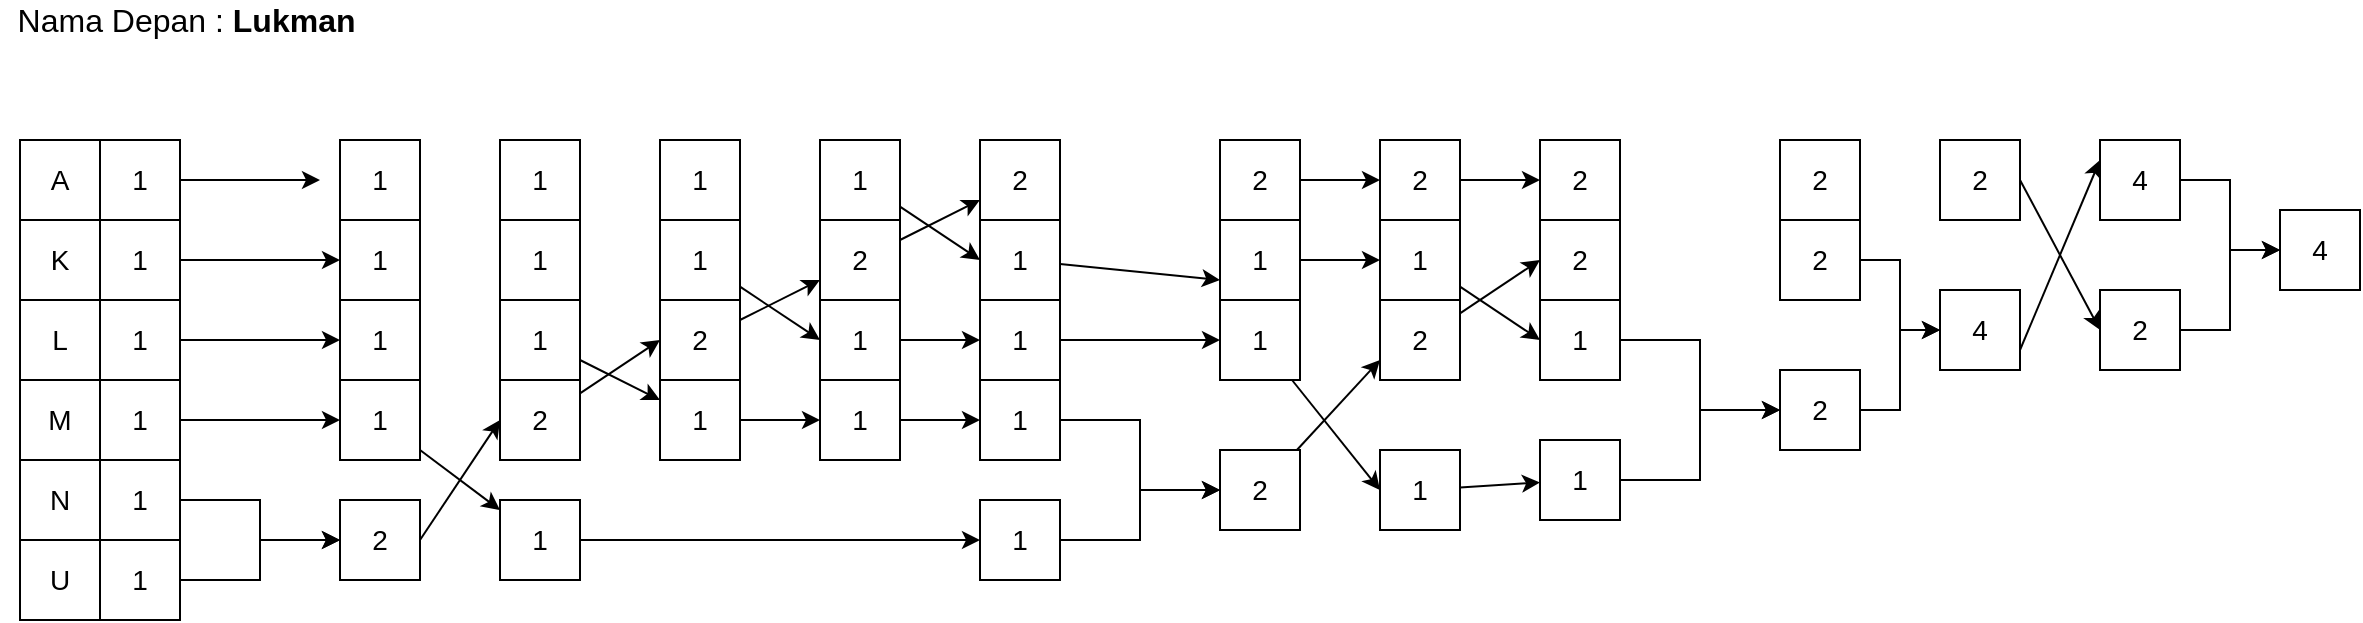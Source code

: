 <mxfile version="13.10.1" type="github">
  <diagram id="KrDxTiIuxsKZPklJdBHb" name="Page-1">
    <mxGraphModel dx="1210" dy="576" grid="1" gridSize="10" guides="1" tooltips="1" connect="1" arrows="1" fold="1" page="1" pageScale="1" pageWidth="1400" pageHeight="850" math="0" shadow="0">
      <root>
        <mxCell id="0" />
        <mxCell id="1" parent="0" />
        <mxCell id="imLu3sfdyxnJeD9b9Elo-1" value="A" style="rounded=0;whiteSpace=wrap;html=1;fontSize=14;" vertex="1" parent="1">
          <mxGeometry x="80" y="120" width="40" height="40" as="geometry" />
        </mxCell>
        <mxCell id="imLu3sfdyxnJeD9b9Elo-2" value="Nama Depan : &lt;b style=&quot;font-size: 16px;&quot;&gt;Lukman&amp;nbsp;&lt;/b&gt;" style="text;html=1;align=center;verticalAlign=middle;resizable=0;points=[];autosize=1;fontSize=16;" vertex="1" parent="1">
          <mxGeometry x="70" y="50" width="190" height="20" as="geometry" />
        </mxCell>
        <mxCell id="imLu3sfdyxnJeD9b9Elo-3" value="K" style="rounded=0;whiteSpace=wrap;html=1;fontSize=14;" vertex="1" parent="1">
          <mxGeometry x="80" y="160" width="40" height="40" as="geometry" />
        </mxCell>
        <mxCell id="imLu3sfdyxnJeD9b9Elo-4" value="L" style="rounded=0;whiteSpace=wrap;html=1;fontSize=14;" vertex="1" parent="1">
          <mxGeometry x="80" y="200" width="40" height="40" as="geometry" />
        </mxCell>
        <mxCell id="imLu3sfdyxnJeD9b9Elo-5" value="M" style="rounded=0;whiteSpace=wrap;html=1;fontSize=14;" vertex="1" parent="1">
          <mxGeometry x="80" y="240" width="40" height="40" as="geometry" />
        </mxCell>
        <mxCell id="imLu3sfdyxnJeD9b9Elo-6" value="N" style="rounded=0;whiteSpace=wrap;html=1;fontSize=14;" vertex="1" parent="1">
          <mxGeometry x="80" y="280" width="40" height="40" as="geometry" />
        </mxCell>
        <mxCell id="imLu3sfdyxnJeD9b9Elo-7" value="U" style="rounded=0;whiteSpace=wrap;html=1;fontSize=14;" vertex="1" parent="1">
          <mxGeometry x="80" y="320" width="40" height="40" as="geometry" />
        </mxCell>
        <mxCell id="imLu3sfdyxnJeD9b9Elo-49" value="" style="edgeStyle=none;rounded=0;orthogonalLoop=1;jettySize=auto;html=1;fontSize=14;" edge="1" parent="1" source="imLu3sfdyxnJeD9b9Elo-8">
          <mxGeometry relative="1" as="geometry">
            <mxPoint x="230" y="140" as="targetPoint" />
          </mxGeometry>
        </mxCell>
        <mxCell id="imLu3sfdyxnJeD9b9Elo-8" value="1" style="rounded=0;whiteSpace=wrap;html=1;fontSize=14;" vertex="1" parent="1">
          <mxGeometry x="120" y="120" width="40" height="40" as="geometry" />
        </mxCell>
        <mxCell id="imLu3sfdyxnJeD9b9Elo-47" value="" style="edgeStyle=none;rounded=0;orthogonalLoop=1;jettySize=auto;html=1;fontSize=14;entryX=0;entryY=0.5;entryDx=0;entryDy=0;" edge="1" parent="1" source="imLu3sfdyxnJeD9b9Elo-9" target="imLu3sfdyxnJeD9b9Elo-15">
          <mxGeometry relative="1" as="geometry" />
        </mxCell>
        <mxCell id="imLu3sfdyxnJeD9b9Elo-9" value="1" style="rounded=0;whiteSpace=wrap;html=1;fontSize=14;" vertex="1" parent="1">
          <mxGeometry x="120" y="160" width="40" height="40" as="geometry" />
        </mxCell>
        <mxCell id="imLu3sfdyxnJeD9b9Elo-46" value="" style="edgeStyle=none;rounded=0;orthogonalLoop=1;jettySize=auto;html=1;fontSize=14;entryX=0;entryY=0.5;entryDx=0;entryDy=0;" edge="1" parent="1" source="imLu3sfdyxnJeD9b9Elo-10" target="imLu3sfdyxnJeD9b9Elo-16">
          <mxGeometry relative="1" as="geometry" />
        </mxCell>
        <mxCell id="imLu3sfdyxnJeD9b9Elo-10" value="1" style="rounded=0;whiteSpace=wrap;html=1;fontSize=14;" vertex="1" parent="1">
          <mxGeometry x="120" y="200" width="40" height="40" as="geometry" />
        </mxCell>
        <mxCell id="imLu3sfdyxnJeD9b9Elo-45" value="" style="edgeStyle=none;rounded=0;orthogonalLoop=1;jettySize=auto;html=1;fontSize=14;" edge="1" parent="1" source="imLu3sfdyxnJeD9b9Elo-11" target="imLu3sfdyxnJeD9b9Elo-17">
          <mxGeometry relative="1" as="geometry" />
        </mxCell>
        <mxCell id="imLu3sfdyxnJeD9b9Elo-11" value="1" style="rounded=0;whiteSpace=wrap;html=1;fontSize=14;" vertex="1" parent="1">
          <mxGeometry x="120" y="240" width="40" height="40" as="geometry" />
        </mxCell>
        <mxCell id="imLu3sfdyxnJeD9b9Elo-19" value="" style="edgeStyle=orthogonalEdgeStyle;rounded=0;orthogonalLoop=1;jettySize=auto;html=1;fontSize=14;" edge="1" parent="1" source="imLu3sfdyxnJeD9b9Elo-12" target="imLu3sfdyxnJeD9b9Elo-18">
          <mxGeometry relative="1" as="geometry" />
        </mxCell>
        <mxCell id="imLu3sfdyxnJeD9b9Elo-12" value="1" style="rounded=0;whiteSpace=wrap;html=1;fontSize=14;" vertex="1" parent="1">
          <mxGeometry x="120" y="280" width="40" height="40" as="geometry" />
        </mxCell>
        <mxCell id="imLu3sfdyxnJeD9b9Elo-20" value="" style="edgeStyle=orthogonalEdgeStyle;rounded=0;orthogonalLoop=1;jettySize=auto;html=1;fontSize=14;" edge="1" parent="1" source="imLu3sfdyxnJeD9b9Elo-13" target="imLu3sfdyxnJeD9b9Elo-18">
          <mxGeometry relative="1" as="geometry" />
        </mxCell>
        <mxCell id="imLu3sfdyxnJeD9b9Elo-13" value="1" style="rounded=0;whiteSpace=wrap;html=1;fontSize=14;" vertex="1" parent="1">
          <mxGeometry x="120" y="320" width="40" height="40" as="geometry" />
        </mxCell>
        <mxCell id="imLu3sfdyxnJeD9b9Elo-14" value="1" style="rounded=0;whiteSpace=wrap;html=1;fontSize=14;" vertex="1" parent="1">
          <mxGeometry x="240" y="120" width="40" height="40" as="geometry" />
        </mxCell>
        <mxCell id="imLu3sfdyxnJeD9b9Elo-15" value="1" style="rounded=0;whiteSpace=wrap;html=1;fontSize=14;" vertex="1" parent="1">
          <mxGeometry x="240" y="160" width="40" height="40" as="geometry" />
        </mxCell>
        <mxCell id="imLu3sfdyxnJeD9b9Elo-16" value="1" style="rounded=0;whiteSpace=wrap;html=1;fontSize=14;" vertex="1" parent="1">
          <mxGeometry x="240" y="200" width="40" height="40" as="geometry" />
        </mxCell>
        <mxCell id="imLu3sfdyxnJeD9b9Elo-42" value="" style="edgeStyle=none;rounded=0;orthogonalLoop=1;jettySize=auto;html=1;fontSize=14;" edge="1" parent="1" source="imLu3sfdyxnJeD9b9Elo-17" target="imLu3sfdyxnJeD9b9Elo-37">
          <mxGeometry relative="1" as="geometry" />
        </mxCell>
        <mxCell id="imLu3sfdyxnJeD9b9Elo-17" value="1" style="rounded=0;whiteSpace=wrap;html=1;fontSize=14;" vertex="1" parent="1">
          <mxGeometry x="240" y="240" width="40" height="40" as="geometry" />
        </mxCell>
        <mxCell id="imLu3sfdyxnJeD9b9Elo-38" value="" style="edgeStyle=none;rounded=0;orthogonalLoop=1;jettySize=auto;html=1;fontSize=14;entryX=0;entryY=0.5;entryDx=0;entryDy=0;exitX=1;exitY=0.5;exitDx=0;exitDy=0;" edge="1" parent="1" source="imLu3sfdyxnJeD9b9Elo-18" target="imLu3sfdyxnJeD9b9Elo-24">
          <mxGeometry relative="1" as="geometry" />
        </mxCell>
        <mxCell id="imLu3sfdyxnJeD9b9Elo-18" value="2" style="rounded=0;whiteSpace=wrap;html=1;fontSize=14;" vertex="1" parent="1">
          <mxGeometry x="240" y="300" width="40" height="40" as="geometry" />
        </mxCell>
        <mxCell id="imLu3sfdyxnJeD9b9Elo-21" value="1" style="rounded=0;whiteSpace=wrap;html=1;fontSize=14;" vertex="1" parent="1">
          <mxGeometry x="320" y="120" width="40" height="40" as="geometry" />
        </mxCell>
        <mxCell id="imLu3sfdyxnJeD9b9Elo-22" value="1" style="rounded=0;whiteSpace=wrap;html=1;fontSize=14;" vertex="1" parent="1">
          <mxGeometry x="320" y="160" width="40" height="40" as="geometry" />
        </mxCell>
        <mxCell id="imLu3sfdyxnJeD9b9Elo-23" value="1" style="rounded=0;whiteSpace=wrap;html=1;fontSize=14;" vertex="1" parent="1">
          <mxGeometry x="320" y="200" width="40" height="40" as="geometry" />
        </mxCell>
        <mxCell id="imLu3sfdyxnJeD9b9Elo-39" value="" style="edgeStyle=none;rounded=0;orthogonalLoop=1;jettySize=auto;html=1;fontSize=14;entryX=0;entryY=0.5;entryDx=0;entryDy=0;" edge="1" parent="1" source="imLu3sfdyxnJeD9b9Elo-24" target="imLu3sfdyxnJeD9b9Elo-27">
          <mxGeometry relative="1" as="geometry" />
        </mxCell>
        <mxCell id="imLu3sfdyxnJeD9b9Elo-43" value="" style="edgeStyle=none;rounded=0;orthogonalLoop=1;jettySize=auto;html=1;fontSize=14;exitX=1;exitY=0.75;exitDx=0;exitDy=0;" edge="1" parent="1" source="imLu3sfdyxnJeD9b9Elo-23" target="imLu3sfdyxnJeD9b9Elo-28">
          <mxGeometry relative="1" as="geometry" />
        </mxCell>
        <mxCell id="imLu3sfdyxnJeD9b9Elo-24" value="2" style="rounded=0;whiteSpace=wrap;html=1;fontSize=14;" vertex="1" parent="1">
          <mxGeometry x="320" y="240" width="40" height="40" as="geometry" />
        </mxCell>
        <mxCell id="imLu3sfdyxnJeD9b9Elo-25" value="1" style="rounded=0;whiteSpace=wrap;html=1;fontSize=14;" vertex="1" parent="1">
          <mxGeometry x="400" y="120" width="40" height="40" as="geometry" />
        </mxCell>
        <mxCell id="imLu3sfdyxnJeD9b9Elo-53" style="edgeStyle=none;rounded=0;orthogonalLoop=1;jettySize=auto;html=1;entryX=0;entryY=0.5;entryDx=0;entryDy=0;fontSize=14;" edge="1" parent="1" source="imLu3sfdyxnJeD9b9Elo-26" target="imLu3sfdyxnJeD9b9Elo-31">
          <mxGeometry relative="1" as="geometry" />
        </mxCell>
        <mxCell id="imLu3sfdyxnJeD9b9Elo-26" value="1" style="rounded=0;whiteSpace=wrap;html=1;fontSize=14;" vertex="1" parent="1">
          <mxGeometry x="400" y="160" width="40" height="40" as="geometry" />
        </mxCell>
        <mxCell id="imLu3sfdyxnJeD9b9Elo-40" value="" style="edgeStyle=none;rounded=0;orthogonalLoop=1;jettySize=auto;html=1;fontSize=14;entryX=0;entryY=0.75;entryDx=0;entryDy=0;" edge="1" parent="1" source="imLu3sfdyxnJeD9b9Elo-27" target="imLu3sfdyxnJeD9b9Elo-30">
          <mxGeometry relative="1" as="geometry" />
        </mxCell>
        <mxCell id="imLu3sfdyxnJeD9b9Elo-27" value="2" style="rounded=0;whiteSpace=wrap;html=1;fontSize=14;" vertex="1" parent="1">
          <mxGeometry x="400" y="200" width="40" height="40" as="geometry" />
        </mxCell>
        <mxCell id="imLu3sfdyxnJeD9b9Elo-44" value="" style="edgeStyle=none;rounded=0;orthogonalLoop=1;jettySize=auto;html=1;fontSize=14;" edge="1" parent="1" source="imLu3sfdyxnJeD9b9Elo-28" target="imLu3sfdyxnJeD9b9Elo-32">
          <mxGeometry relative="1" as="geometry" />
        </mxCell>
        <mxCell id="imLu3sfdyxnJeD9b9Elo-28" value="1" style="rounded=0;whiteSpace=wrap;html=1;fontSize=14;" vertex="1" parent="1">
          <mxGeometry x="400" y="240" width="40" height="40" as="geometry" />
        </mxCell>
        <mxCell id="imLu3sfdyxnJeD9b9Elo-54" value="" style="edgeStyle=none;rounded=0;orthogonalLoop=1;jettySize=auto;html=1;fontSize=14;entryX=0;entryY=0.5;entryDx=0;entryDy=0;" edge="1" parent="1" source="imLu3sfdyxnJeD9b9Elo-29" target="imLu3sfdyxnJeD9b9Elo-34">
          <mxGeometry relative="1" as="geometry" />
        </mxCell>
        <mxCell id="imLu3sfdyxnJeD9b9Elo-29" value="1" style="rounded=0;whiteSpace=wrap;html=1;fontSize=14;" vertex="1" parent="1">
          <mxGeometry x="480" y="120" width="40" height="40" as="geometry" />
        </mxCell>
        <mxCell id="imLu3sfdyxnJeD9b9Elo-41" value="" style="edgeStyle=none;rounded=0;orthogonalLoop=1;jettySize=auto;html=1;fontSize=14;entryX=0;entryY=0.75;entryDx=0;entryDy=0;" edge="1" parent="1" source="imLu3sfdyxnJeD9b9Elo-30" target="imLu3sfdyxnJeD9b9Elo-33">
          <mxGeometry relative="1" as="geometry" />
        </mxCell>
        <mxCell id="imLu3sfdyxnJeD9b9Elo-30" value="2" style="rounded=0;whiteSpace=wrap;html=1;fontSize=14;" vertex="1" parent="1">
          <mxGeometry x="480" y="160" width="40" height="40" as="geometry" />
        </mxCell>
        <mxCell id="imLu3sfdyxnJeD9b9Elo-56" value="" style="edgeStyle=none;rounded=0;orthogonalLoop=1;jettySize=auto;html=1;fontSize=14;entryX=0;entryY=0.5;entryDx=0;entryDy=0;" edge="1" parent="1" source="imLu3sfdyxnJeD9b9Elo-31" target="imLu3sfdyxnJeD9b9Elo-35">
          <mxGeometry relative="1" as="geometry" />
        </mxCell>
        <mxCell id="imLu3sfdyxnJeD9b9Elo-31" value="1" style="rounded=0;whiteSpace=wrap;html=1;fontSize=14;" vertex="1" parent="1">
          <mxGeometry x="480" y="200" width="40" height="40" as="geometry" />
        </mxCell>
        <mxCell id="imLu3sfdyxnJeD9b9Elo-55" value="" style="edgeStyle=none;rounded=0;orthogonalLoop=1;jettySize=auto;html=1;fontSize=14;" edge="1" parent="1" source="imLu3sfdyxnJeD9b9Elo-32" target="imLu3sfdyxnJeD9b9Elo-36">
          <mxGeometry relative="1" as="geometry" />
        </mxCell>
        <mxCell id="imLu3sfdyxnJeD9b9Elo-32" value="1" style="rounded=0;whiteSpace=wrap;html=1;fontSize=14;" vertex="1" parent="1">
          <mxGeometry x="480" y="240" width="40" height="40" as="geometry" />
        </mxCell>
        <mxCell id="imLu3sfdyxnJeD9b9Elo-33" value="2" style="rounded=0;whiteSpace=wrap;html=1;fontSize=14;" vertex="1" parent="1">
          <mxGeometry x="560" y="120" width="40" height="40" as="geometry" />
        </mxCell>
        <mxCell id="imLu3sfdyxnJeD9b9Elo-69" value="" style="edgeStyle=none;rounded=0;orthogonalLoop=1;jettySize=auto;html=1;fontSize=14;entryX=0;entryY=0.75;entryDx=0;entryDy=0;" edge="1" parent="1" source="imLu3sfdyxnJeD9b9Elo-34" target="imLu3sfdyxnJeD9b9Elo-61">
          <mxGeometry relative="1" as="geometry" />
        </mxCell>
        <mxCell id="imLu3sfdyxnJeD9b9Elo-34" value="1" style="rounded=0;whiteSpace=wrap;html=1;fontSize=14;" vertex="1" parent="1">
          <mxGeometry x="560" y="160" width="40" height="40" as="geometry" />
        </mxCell>
        <mxCell id="imLu3sfdyxnJeD9b9Elo-70" value="" style="edgeStyle=none;rounded=0;orthogonalLoop=1;jettySize=auto;html=1;fontSize=14;" edge="1" parent="1" source="imLu3sfdyxnJeD9b9Elo-35" target="imLu3sfdyxnJeD9b9Elo-62">
          <mxGeometry relative="1" as="geometry" />
        </mxCell>
        <mxCell id="imLu3sfdyxnJeD9b9Elo-35" value="1" style="rounded=0;whiteSpace=wrap;html=1;fontSize=14;" vertex="1" parent="1">
          <mxGeometry x="560" y="200" width="40" height="40" as="geometry" />
        </mxCell>
        <mxCell id="imLu3sfdyxnJeD9b9Elo-58" value="" style="edgeStyle=orthogonalEdgeStyle;rounded=0;orthogonalLoop=1;jettySize=auto;html=1;fontSize=14;" edge="1" parent="1" source="imLu3sfdyxnJeD9b9Elo-36" target="imLu3sfdyxnJeD9b9Elo-57">
          <mxGeometry relative="1" as="geometry" />
        </mxCell>
        <mxCell id="imLu3sfdyxnJeD9b9Elo-36" value="1" style="rounded=0;whiteSpace=wrap;html=1;fontSize=14;" vertex="1" parent="1">
          <mxGeometry x="560" y="240" width="40" height="40" as="geometry" />
        </mxCell>
        <mxCell id="imLu3sfdyxnJeD9b9Elo-52" value="" style="edgeStyle=none;rounded=0;orthogonalLoop=1;jettySize=auto;html=1;fontSize=14;" edge="1" parent="1" source="imLu3sfdyxnJeD9b9Elo-37" target="imLu3sfdyxnJeD9b9Elo-51">
          <mxGeometry relative="1" as="geometry" />
        </mxCell>
        <mxCell id="imLu3sfdyxnJeD9b9Elo-37" value="1" style="rounded=0;whiteSpace=wrap;html=1;fontSize=14;" vertex="1" parent="1">
          <mxGeometry x="320" y="300" width="40" height="40" as="geometry" />
        </mxCell>
        <mxCell id="imLu3sfdyxnJeD9b9Elo-59" value="" style="edgeStyle=orthogonalEdgeStyle;rounded=0;orthogonalLoop=1;jettySize=auto;html=1;fontSize=14;" edge="1" parent="1" source="imLu3sfdyxnJeD9b9Elo-51" target="imLu3sfdyxnJeD9b9Elo-57">
          <mxGeometry relative="1" as="geometry" />
        </mxCell>
        <mxCell id="imLu3sfdyxnJeD9b9Elo-51" value="1" style="rounded=0;whiteSpace=wrap;html=1;fontSize=14;" vertex="1" parent="1">
          <mxGeometry x="560" y="300" width="40" height="40" as="geometry" />
        </mxCell>
        <mxCell id="imLu3sfdyxnJeD9b9Elo-72" value="" style="edgeStyle=none;rounded=0;orthogonalLoop=1;jettySize=auto;html=1;fontSize=14;entryX=0;entryY=0.75;entryDx=0;entryDy=0;" edge="1" parent="1" source="imLu3sfdyxnJeD9b9Elo-57" target="imLu3sfdyxnJeD9b9Elo-65">
          <mxGeometry relative="1" as="geometry" />
        </mxCell>
        <mxCell id="imLu3sfdyxnJeD9b9Elo-57" value="2" style="rounded=0;whiteSpace=wrap;html=1;fontSize=14;" vertex="1" parent="1">
          <mxGeometry x="680" y="275" width="40" height="40" as="geometry" />
        </mxCell>
        <mxCell id="imLu3sfdyxnJeD9b9Elo-76" value="" style="edgeStyle=none;rounded=0;orthogonalLoop=1;jettySize=auto;html=1;fontSize=14;entryX=0;entryY=0.5;entryDx=0;entryDy=0;" edge="1" parent="1" source="imLu3sfdyxnJeD9b9Elo-60" target="imLu3sfdyxnJeD9b9Elo-63">
          <mxGeometry relative="1" as="geometry" />
        </mxCell>
        <mxCell id="imLu3sfdyxnJeD9b9Elo-60" value="2" style="rounded=0;whiteSpace=wrap;html=1;fontSize=14;" vertex="1" parent="1">
          <mxGeometry x="680" y="120" width="40" height="40" as="geometry" />
        </mxCell>
        <mxCell id="imLu3sfdyxnJeD9b9Elo-75" value="" style="edgeStyle=none;rounded=0;orthogonalLoop=1;jettySize=auto;html=1;fontSize=14;entryX=0;entryY=0.5;entryDx=0;entryDy=0;" edge="1" parent="1" source="imLu3sfdyxnJeD9b9Elo-61" target="imLu3sfdyxnJeD9b9Elo-64">
          <mxGeometry relative="1" as="geometry" />
        </mxCell>
        <mxCell id="imLu3sfdyxnJeD9b9Elo-61" value="1" style="rounded=0;whiteSpace=wrap;html=1;fontSize=14;" vertex="1" parent="1">
          <mxGeometry x="680" y="160" width="40" height="40" as="geometry" />
        </mxCell>
        <mxCell id="imLu3sfdyxnJeD9b9Elo-73" value="" style="edgeStyle=none;rounded=0;orthogonalLoop=1;jettySize=auto;html=1;fontSize=14;entryX=0;entryY=0.5;entryDx=0;entryDy=0;" edge="1" parent="1" source="imLu3sfdyxnJeD9b9Elo-62" target="imLu3sfdyxnJeD9b9Elo-71">
          <mxGeometry relative="1" as="geometry" />
        </mxCell>
        <mxCell id="imLu3sfdyxnJeD9b9Elo-62" value="1" style="rounded=0;whiteSpace=wrap;html=1;fontSize=14;" vertex="1" parent="1">
          <mxGeometry x="680" y="200" width="40" height="40" as="geometry" />
        </mxCell>
        <mxCell id="imLu3sfdyxnJeD9b9Elo-77" value="" style="edgeStyle=none;rounded=0;orthogonalLoop=1;jettySize=auto;html=1;fontSize=14;entryX=0;entryY=0.5;entryDx=0;entryDy=0;" edge="1" parent="1" source="imLu3sfdyxnJeD9b9Elo-63" target="imLu3sfdyxnJeD9b9Elo-66">
          <mxGeometry relative="1" as="geometry" />
        </mxCell>
        <mxCell id="imLu3sfdyxnJeD9b9Elo-63" value="2" style="rounded=0;whiteSpace=wrap;html=1;fontSize=14;" vertex="1" parent="1">
          <mxGeometry x="760" y="120" width="40" height="40" as="geometry" />
        </mxCell>
        <mxCell id="imLu3sfdyxnJeD9b9Elo-79" value="" style="edgeStyle=none;rounded=0;orthogonalLoop=1;jettySize=auto;html=1;fontSize=14;entryX=0;entryY=0.5;entryDx=0;entryDy=0;" edge="1" parent="1" source="imLu3sfdyxnJeD9b9Elo-64" target="imLu3sfdyxnJeD9b9Elo-68">
          <mxGeometry relative="1" as="geometry" />
        </mxCell>
        <mxCell id="imLu3sfdyxnJeD9b9Elo-64" value="1" style="rounded=0;whiteSpace=wrap;html=1;fontSize=14;" vertex="1" parent="1">
          <mxGeometry x="760" y="160" width="40" height="40" as="geometry" />
        </mxCell>
        <mxCell id="imLu3sfdyxnJeD9b9Elo-78" value="" style="edgeStyle=none;rounded=0;orthogonalLoop=1;jettySize=auto;html=1;fontSize=14;entryX=0;entryY=0.5;entryDx=0;entryDy=0;" edge="1" parent="1" source="imLu3sfdyxnJeD9b9Elo-65" target="imLu3sfdyxnJeD9b9Elo-67">
          <mxGeometry relative="1" as="geometry" />
        </mxCell>
        <mxCell id="imLu3sfdyxnJeD9b9Elo-65" value="2" style="rounded=0;whiteSpace=wrap;html=1;fontSize=14;" vertex="1" parent="1">
          <mxGeometry x="760" y="200" width="40" height="40" as="geometry" />
        </mxCell>
        <mxCell id="imLu3sfdyxnJeD9b9Elo-66" value="2" style="rounded=0;whiteSpace=wrap;html=1;fontSize=14;" vertex="1" parent="1">
          <mxGeometry x="840" y="120" width="40" height="40" as="geometry" />
        </mxCell>
        <mxCell id="imLu3sfdyxnJeD9b9Elo-67" value="2" style="rounded=0;whiteSpace=wrap;html=1;fontSize=14;" vertex="1" parent="1">
          <mxGeometry x="840" y="160" width="40" height="40" as="geometry" />
        </mxCell>
        <mxCell id="imLu3sfdyxnJeD9b9Elo-83" value="" style="edgeStyle=orthogonalEdgeStyle;rounded=0;orthogonalLoop=1;jettySize=auto;html=1;fontSize=14;" edge="1" parent="1" source="imLu3sfdyxnJeD9b9Elo-68" target="imLu3sfdyxnJeD9b9Elo-82">
          <mxGeometry relative="1" as="geometry" />
        </mxCell>
        <mxCell id="imLu3sfdyxnJeD9b9Elo-68" value="1" style="rounded=0;whiteSpace=wrap;html=1;fontSize=14;" vertex="1" parent="1">
          <mxGeometry x="840" y="200" width="40" height="40" as="geometry" />
        </mxCell>
        <mxCell id="imLu3sfdyxnJeD9b9Elo-81" value="" style="edgeStyle=none;rounded=0;orthogonalLoop=1;jettySize=auto;html=1;fontSize=14;" edge="1" parent="1" source="imLu3sfdyxnJeD9b9Elo-71" target="imLu3sfdyxnJeD9b9Elo-80">
          <mxGeometry relative="1" as="geometry" />
        </mxCell>
        <mxCell id="imLu3sfdyxnJeD9b9Elo-71" value="1" style="rounded=0;whiteSpace=wrap;html=1;fontSize=14;" vertex="1" parent="1">
          <mxGeometry x="760" y="275" width="40" height="40" as="geometry" />
        </mxCell>
        <mxCell id="imLu3sfdyxnJeD9b9Elo-85" value="" style="edgeStyle=orthogonalEdgeStyle;rounded=0;orthogonalLoop=1;jettySize=auto;html=1;fontSize=14;" edge="1" parent="1" source="imLu3sfdyxnJeD9b9Elo-80" target="imLu3sfdyxnJeD9b9Elo-82">
          <mxGeometry relative="1" as="geometry" />
        </mxCell>
        <mxCell id="imLu3sfdyxnJeD9b9Elo-80" value="1" style="rounded=0;whiteSpace=wrap;html=1;fontSize=14;" vertex="1" parent="1">
          <mxGeometry x="840" y="270" width="40" height="40" as="geometry" />
        </mxCell>
        <mxCell id="imLu3sfdyxnJeD9b9Elo-90" value="" style="edgeStyle=orthogonalEdgeStyle;rounded=0;orthogonalLoop=1;jettySize=auto;html=1;fontSize=14;" edge="1" parent="1" source="imLu3sfdyxnJeD9b9Elo-82" target="imLu3sfdyxnJeD9b9Elo-88">
          <mxGeometry relative="1" as="geometry" />
        </mxCell>
        <mxCell id="imLu3sfdyxnJeD9b9Elo-82" value="2" style="rounded=0;whiteSpace=wrap;html=1;fontSize=14;" vertex="1" parent="1">
          <mxGeometry x="960" y="235" width="40" height="40" as="geometry" />
        </mxCell>
        <mxCell id="imLu3sfdyxnJeD9b9Elo-86" value="2" style="rounded=0;whiteSpace=wrap;html=1;fontSize=14;" vertex="1" parent="1">
          <mxGeometry x="960" y="120" width="40" height="40" as="geometry" />
        </mxCell>
        <mxCell id="imLu3sfdyxnJeD9b9Elo-89" value="" style="edgeStyle=orthogonalEdgeStyle;rounded=0;orthogonalLoop=1;jettySize=auto;html=1;fontSize=14;" edge="1" parent="1" source="imLu3sfdyxnJeD9b9Elo-87" target="imLu3sfdyxnJeD9b9Elo-88">
          <mxGeometry relative="1" as="geometry" />
        </mxCell>
        <mxCell id="imLu3sfdyxnJeD9b9Elo-87" value="2" style="rounded=0;whiteSpace=wrap;html=1;fontSize=14;" vertex="1" parent="1">
          <mxGeometry x="960" y="160" width="40" height="40" as="geometry" />
        </mxCell>
        <mxCell id="imLu3sfdyxnJeD9b9Elo-97" value="" style="edgeStyle=none;rounded=0;orthogonalLoop=1;jettySize=auto;html=1;fontSize=14;entryX=0;entryY=0.25;entryDx=0;entryDy=0;exitX=1;exitY=0.75;exitDx=0;exitDy=0;" edge="1" parent="1" source="imLu3sfdyxnJeD9b9Elo-88" target="imLu3sfdyxnJeD9b9Elo-92">
          <mxGeometry relative="1" as="geometry" />
        </mxCell>
        <mxCell id="imLu3sfdyxnJeD9b9Elo-88" value="4" style="rounded=0;whiteSpace=wrap;html=1;fontSize=14;" vertex="1" parent="1">
          <mxGeometry x="1040" y="195" width="40" height="40" as="geometry" />
        </mxCell>
        <mxCell id="imLu3sfdyxnJeD9b9Elo-95" value="" style="edgeStyle=none;rounded=0;orthogonalLoop=1;jettySize=auto;html=1;fontSize=14;entryX=0;entryY=0.5;entryDx=0;entryDy=0;exitX=1;exitY=0.5;exitDx=0;exitDy=0;" edge="1" parent="1" source="imLu3sfdyxnJeD9b9Elo-91" target="imLu3sfdyxnJeD9b9Elo-93">
          <mxGeometry relative="1" as="geometry">
            <mxPoint x="1090" y="140" as="sourcePoint" />
          </mxGeometry>
        </mxCell>
        <mxCell id="imLu3sfdyxnJeD9b9Elo-91" value="2" style="rounded=0;whiteSpace=wrap;html=1;fontSize=14;" vertex="1" parent="1">
          <mxGeometry x="1040" y="120" width="40" height="40" as="geometry" />
        </mxCell>
        <mxCell id="imLu3sfdyxnJeD9b9Elo-103" value="" style="edgeStyle=orthogonalEdgeStyle;rounded=0;orthogonalLoop=1;jettySize=auto;html=1;fontSize=14;" edge="1" parent="1" source="imLu3sfdyxnJeD9b9Elo-92" target="imLu3sfdyxnJeD9b9Elo-98">
          <mxGeometry relative="1" as="geometry" />
        </mxCell>
        <mxCell id="imLu3sfdyxnJeD9b9Elo-92" value="4" style="rounded=0;whiteSpace=wrap;html=1;fontSize=14;" vertex="1" parent="1">
          <mxGeometry x="1120" y="120" width="40" height="40" as="geometry" />
        </mxCell>
        <mxCell id="imLu3sfdyxnJeD9b9Elo-104" value="" style="edgeStyle=orthogonalEdgeStyle;rounded=0;orthogonalLoop=1;jettySize=auto;html=1;fontSize=14;" edge="1" parent="1" source="imLu3sfdyxnJeD9b9Elo-93" target="imLu3sfdyxnJeD9b9Elo-98">
          <mxGeometry relative="1" as="geometry" />
        </mxCell>
        <mxCell id="imLu3sfdyxnJeD9b9Elo-93" value="2" style="rounded=0;whiteSpace=wrap;html=1;fontSize=14;" vertex="1" parent="1">
          <mxGeometry x="1120" y="195" width="40" height="40" as="geometry" />
        </mxCell>
        <mxCell id="imLu3sfdyxnJeD9b9Elo-96" style="edgeStyle=none;rounded=0;orthogonalLoop=1;jettySize=auto;html=1;entryX=1;entryY=0.5;entryDx=0;entryDy=0;fontSize=14;" edge="1" parent="1" source="imLu3sfdyxnJeD9b9Elo-91" target="imLu3sfdyxnJeD9b9Elo-91">
          <mxGeometry relative="1" as="geometry" />
        </mxCell>
        <mxCell id="imLu3sfdyxnJeD9b9Elo-98" value="4" style="rounded=0;whiteSpace=wrap;html=1;fontSize=14;" vertex="1" parent="1">
          <mxGeometry x="1210" y="155" width="40" height="40" as="geometry" />
        </mxCell>
      </root>
    </mxGraphModel>
  </diagram>
</mxfile>
